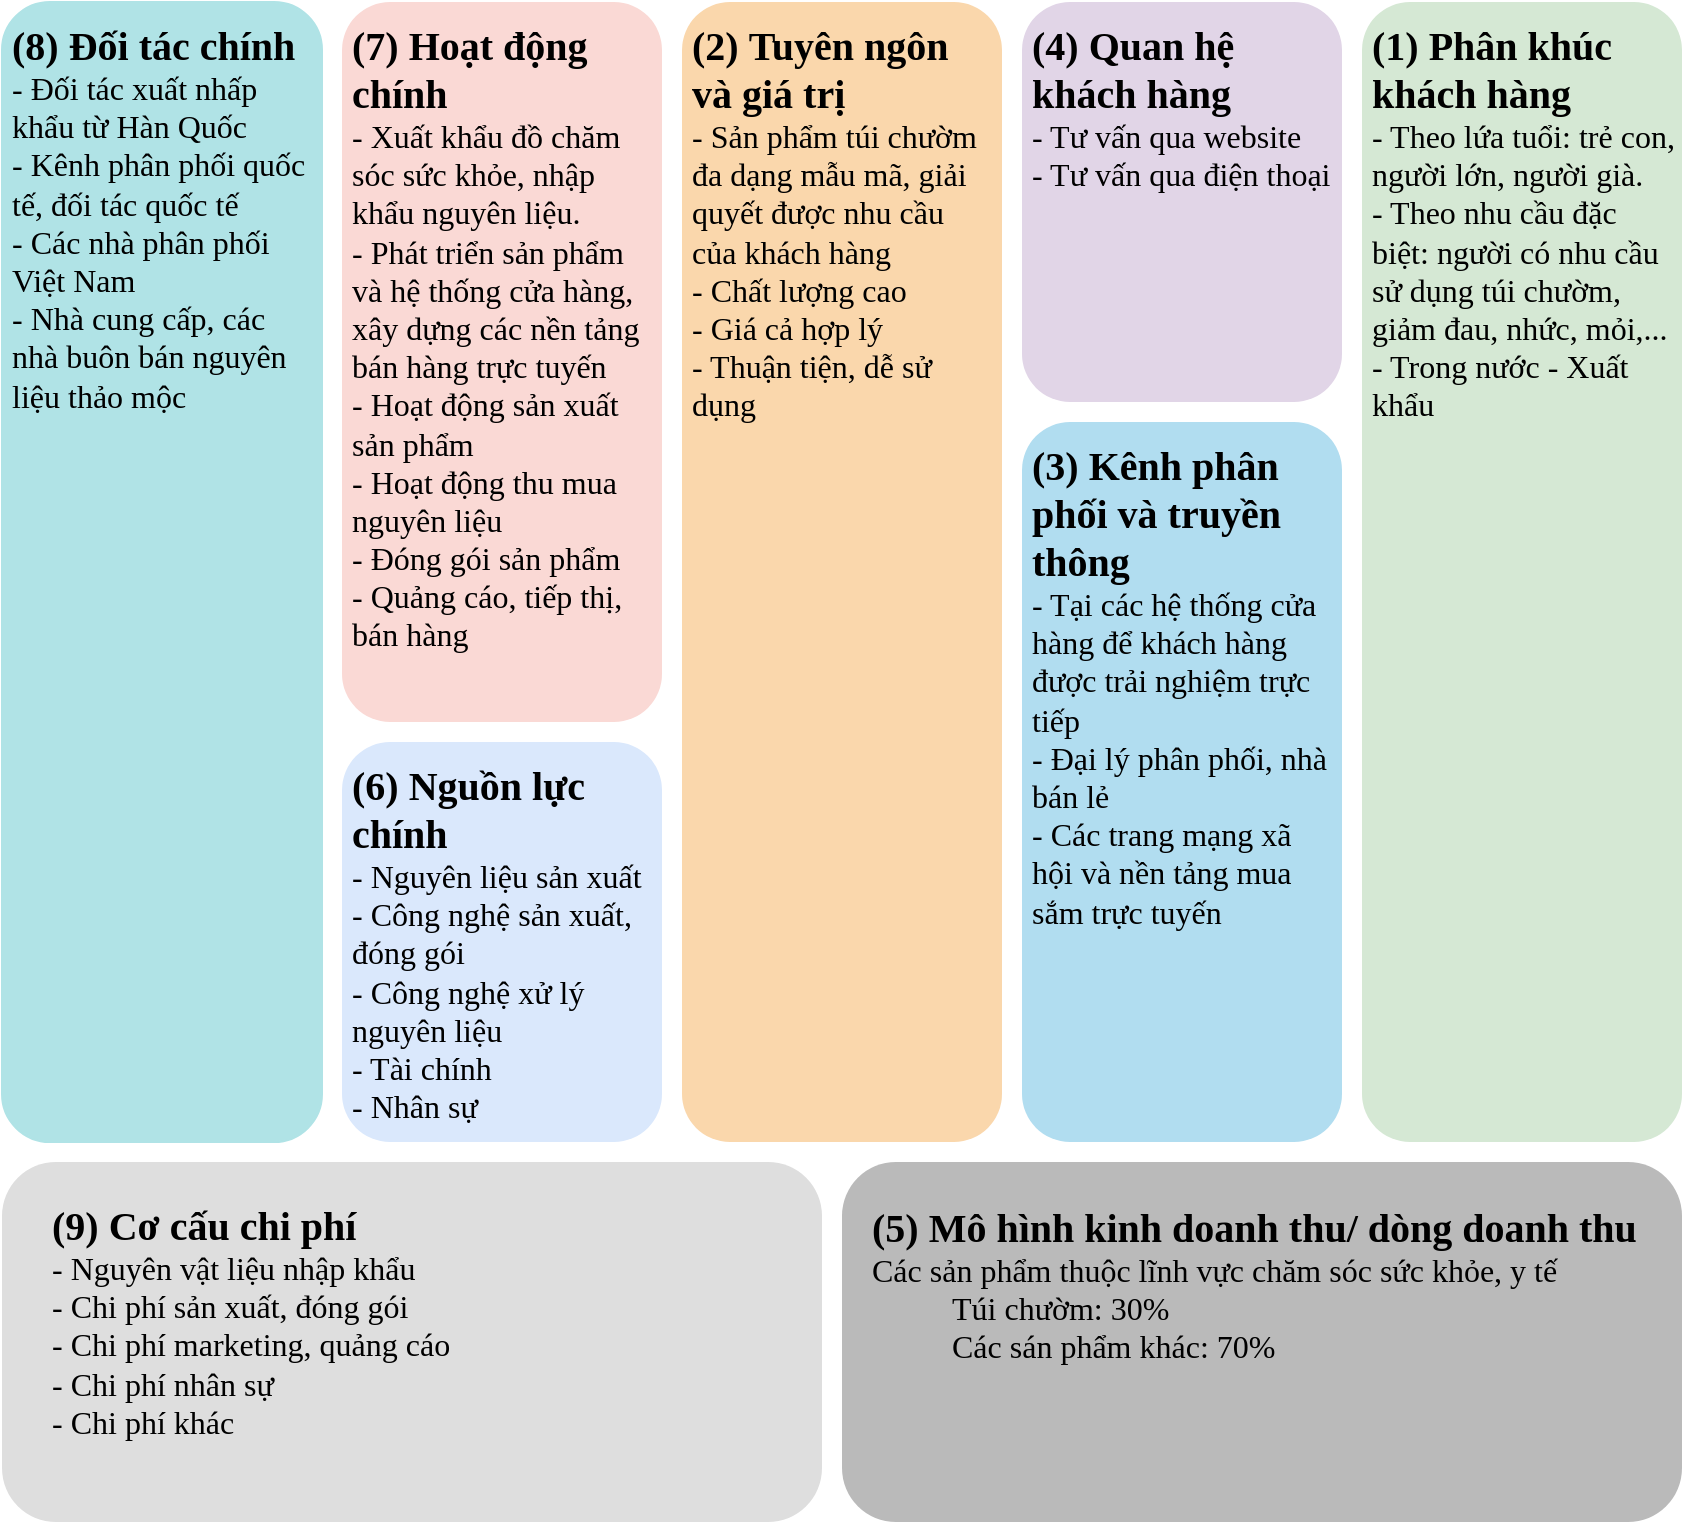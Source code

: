 <mxfile version="22.1.18" type="github">
  <diagram name="Trang-1" id="ue-PVzVK6_c3LgEE7neb">
    <mxGraphModel dx="746" dy="459" grid="1" gridSize="10" guides="1" tooltips="1" connect="1" arrows="1" fold="1" page="1" pageScale="1" pageWidth="1654" pageHeight="2336" math="0" shadow="0">
      <root>
        <mxCell id="0" />
        <mxCell id="1" parent="0" />
        <mxCell id="c03SfvyZEpFK4PKsJmks-2" value="" style="rounded=1;whiteSpace=wrap;html=1;fillColor=#b0e3e6;strokeColor=#b0e3e6;align=left;" vertex="1" parent="1">
          <mxGeometry x="80" y="80" width="160" height="570" as="geometry" />
        </mxCell>
        <mxCell id="c03SfvyZEpFK4PKsJmks-7" value="&lt;b style=&quot;&quot;&gt;&lt;font style=&quot;&quot;&gt;&lt;font style=&quot;font-size: 20px;&quot;&gt;(8) Đối tác chính&lt;/font&gt;&lt;/font&gt;&lt;/b&gt;&lt;br style=&quot;font-size: 16px;&quot;&gt;- Đối tác xuất nhấp khẩu từ Hàn Quốc&lt;br style=&quot;font-size: 16px;&quot;&gt;- Kênh phân phối quốc tế, đối tác quốc tế&lt;br style=&quot;font-size: 16px;&quot;&gt;- Các nhà phân phối Việt Nam&lt;br style=&quot;font-size: 16px;&quot;&gt;- Nhà cung cấp, các nhà buôn bán nguyên liệu thảo mộc&lt;br style=&quot;font-size: 16px;&quot;&gt;&lt;br style=&quot;font-size: 16px;&quot;&gt;&lt;br style=&quot;font-size: 16px;&quot;&gt;&lt;br style=&quot;font-size: 16px;&quot;&gt;&lt;br style=&quot;font-size: 16px;&quot;&gt;&lt;br style=&quot;font-size: 16px;&quot;&gt;&lt;br style=&quot;font-size: 16px;&quot;&gt;&lt;br style=&quot;font-size: 16px;&quot;&gt;" style="text;html=1;strokeColor=none;fillColor=none;spacing=5;spacingTop=-20;whiteSpace=wrap;overflow=hidden;rounded=0;fontFamily=Times New Roman;fontSize=16;" vertex="1" parent="1">
          <mxGeometry x="80" y="100" width="160" height="380" as="geometry" />
        </mxCell>
        <mxCell id="c03SfvyZEpFK4PKsJmks-8" value="" style="rounded=1;whiteSpace=wrap;html=1;fillColor=#fad9d5;strokeColor=none;align=left;" vertex="1" parent="1">
          <mxGeometry x="250" y="80" width="160" height="360" as="geometry" />
        </mxCell>
        <mxCell id="c03SfvyZEpFK4PKsJmks-9" value="" style="rounded=1;whiteSpace=wrap;html=1;fillColor=#dae8fc;strokeColor=none;align=left;gradientDirection=south;" vertex="1" parent="1">
          <mxGeometry x="250" y="450" width="160" height="200" as="geometry" />
        </mxCell>
        <mxCell id="c03SfvyZEpFK4PKsJmks-12" value="" style="rounded=1;whiteSpace=wrap;html=1;fillColor=#fad7ac;strokeColor=none;align=left;" vertex="1" parent="1">
          <mxGeometry x="420" y="80" width="160" height="570" as="geometry" />
        </mxCell>
        <mxCell id="c03SfvyZEpFK4PKsJmks-14" value="" style="rounded=1;whiteSpace=wrap;html=1;fillColor=#e1d5e7;strokeColor=none;align=left;" vertex="1" parent="1">
          <mxGeometry x="590" y="80" width="160" height="200" as="geometry" />
        </mxCell>
        <mxCell id="c03SfvyZEpFK4PKsJmks-15" value="" style="rounded=1;whiteSpace=wrap;html=1;fillColor=#b1ddf0;strokeColor=none;align=left;" vertex="1" parent="1">
          <mxGeometry x="590" y="290" width="160" height="360" as="geometry" />
        </mxCell>
        <mxCell id="c03SfvyZEpFK4PKsJmks-16" value="" style="rounded=1;whiteSpace=wrap;html=1;fillColor=#d5e8d4;strokeColor=none;align=left;" vertex="1" parent="1">
          <mxGeometry x="760" y="80" width="160" height="570" as="geometry" />
        </mxCell>
        <mxCell id="c03SfvyZEpFK4PKsJmks-20" value="" style="rounded=1;whiteSpace=wrap;html=1;fillColor=#DEDEDE;strokeColor=none;align=left;gradientDirection=south;fontColor=#333333;" vertex="1" parent="1">
          <mxGeometry x="80" y="660" width="410" height="180" as="geometry" />
        </mxCell>
        <mxCell id="c03SfvyZEpFK4PKsJmks-21" value="" style="rounded=1;whiteSpace=wrap;html=1;fillColor=#BABABA;strokeColor=none;align=left;gradientDirection=south;fontColor=#ffffff;" vertex="1" parent="1">
          <mxGeometry x="500" y="660" width="420" height="180" as="geometry" />
        </mxCell>
        <mxCell id="c03SfvyZEpFK4PKsJmks-22" value="&lt;b style=&quot;&quot;&gt;&lt;font style=&quot;font-size: 20px;&quot;&gt;(9) Cơ cấu chi phí&lt;/font&gt;&lt;br style=&quot;font-size: 16px;&quot;&gt;&lt;/b&gt;&lt;span style=&quot;background-color: initial; font-size: 16px;&quot;&gt;- Nguyên vật liệu nhập khẩu&lt;br style=&quot;font-size: 16px;&quot;&gt;&lt;/span&gt;&lt;span style=&quot;background-color: initial; font-size: 16px;&quot;&gt;- Chi phí sản xuất, đóng gói&lt;br style=&quot;font-size: 16px;&quot;&gt;&lt;/span&gt;&lt;span style=&quot;background-color: initial; font-size: 16px;&quot;&gt;- Chi phí marketing, quảng cáo&lt;br style=&quot;font-size: 16px;&quot;&gt;&lt;/span&gt;&lt;span style=&quot;background-color: initial; font-size: 16px;&quot;&gt;- Chi phí nhân sự&lt;br style=&quot;font-size: 16px;&quot;&gt;&lt;/span&gt;&lt;span style=&quot;background-color: initial; font-size: 16px;&quot;&gt;- Chi phí khác&lt;/span&gt;&lt;span style=&quot;background-color: initial; font-size: 16px;&quot;&gt;&lt;br style=&quot;font-size: 16px;&quot;&gt;&lt;/span&gt;&lt;p role=&quot;presentation&quot; class=&quot;MsoNormal&quot; style=&quot;font-size: 16px;&quot;&gt;&lt;/p&gt;" style="text;html=1;strokeColor=none;fillColor=none;spacing=5;spacingTop=-20;whiteSpace=wrap;overflow=hidden;rounded=0;fontFamily=Times New Roman;fontSize=16;" vertex="1" parent="1">
          <mxGeometry x="100" y="690" width="400" height="120" as="geometry" />
        </mxCell>
        <mxCell id="c03SfvyZEpFK4PKsJmks-23" value="&lt;h1 style=&quot;font-size: 16px;&quot;&gt;&lt;/h1&gt;&lt;b style=&quot;font-size: 20px;&quot;&gt;&lt;span style=&quot;&quot;&gt;(5)&amp;nbsp;&lt;/span&gt;Mô hình kinh doanh thu/ dòng doanh thu&lt;/b&gt;&lt;span style=&quot;background-color: initial; font-size: 16px;&quot;&gt;&lt;br style=&quot;font-size: 16px;&quot;&gt;Các sản phẩm thuộc lĩnh vực chăm sóc sức khỏe, y tế&lt;br style=&quot;font-size: 16px;&quot;&gt;&lt;/span&gt;&lt;blockquote style=&quot;margin: 0px 0px 0px 40px; border: none; padding: 0px; font-size: 16px;&quot;&gt;&lt;span style=&quot;background-color: initial; font-size: 16px;&quot;&gt;Túi chườm: 30%&lt;/span&gt;&lt;/blockquote&gt;&lt;blockquote style=&quot;margin: 0px 0px 0px 40px; border: none; padding: 0px; font-size: 16px;&quot;&gt;&lt;span style=&quot;background-color: initial; font-size: 16px;&quot;&gt;Các sán phẩm khác: 70%&lt;/span&gt;&lt;/blockquote&gt;&lt;p role=&quot;presentation&quot; class=&quot;MsoNormal&quot; style=&quot;font-size: 16px;&quot;&gt;&lt;/p&gt;&lt;p role=&quot;presentation&quot; class=&quot;MsoNormal&quot; style=&quot;font-size: 16px;&quot;&gt;&lt;/p&gt;&lt;p role=&quot;presentation&quot; class=&quot;MsoNormal&quot; style=&quot;font-size: 16px;&quot;&gt;&lt;/p&gt;&lt;p style=&quot;font-size: 16px;&quot;&gt;&lt;br style=&quot;font-size: 16px;&quot;&gt;&lt;br style=&quot;font-size: 16px;&quot;&gt;&lt;br style=&quot;font-size: 16px;&quot;&gt;&lt;br style=&quot;font-size: 16px;&quot;&gt;&lt;br style=&quot;font-size: 16px;&quot;&gt;&lt;br style=&quot;font-size: 16px;&quot;&gt;&lt;br style=&quot;font-size: 16px;&quot;&gt;&lt;br style=&quot;font-size: 16px;&quot;&gt;&lt;span style=&quot;text-decoration-skip-ink: none; font-size: 16px;&quot;&gt;&lt;/span&gt;&lt;/p&gt;&lt;p role=&quot;presentation&quot; class=&quot;MsoNormal&quot; style=&quot;font-size: 16px;&quot;&gt;&lt;/p&gt;" style="text;html=1;strokeColor=none;fillColor=none;spacing=5;spacingTop=-20;whiteSpace=wrap;overflow=hidden;rounded=0;fontSize=16;fontFamily=Times New Roman;" vertex="1" parent="1">
          <mxGeometry x="510" y="680" width="400" height="120" as="geometry" />
        </mxCell>
        <mxCell id="c03SfvyZEpFK4PKsJmks-27" value="&lt;b style=&quot;&quot;&gt;&lt;font style=&quot;&quot;&gt;&lt;font style=&quot;font-size: 20px;&quot;&gt;(7)&amp;nbsp;Hoạt động chính&lt;/font&gt;&lt;/font&gt;&lt;/b&gt;&lt;br style=&quot;font-size: 16px;&quot;&gt;- Xuất khẩu đồ chăm sóc sức khỏe, nhập khẩu nguyên liệu.&lt;br style=&quot;font-size: 16px;&quot;&gt;- Phát triển sản phẩm và hệ thống cửa hàng, xây dựng các nền tảng bán hàng trực tuyến&lt;br style=&quot;font-size: 16px;&quot;&gt;- Hoạt động sản xuất sản phẩm&amp;nbsp;&lt;br style=&quot;font-size: 16px;&quot;&gt;- Hoạt động thu mua nguyên liệu&amp;nbsp;&lt;br style=&quot;font-size: 16px;&quot;&gt;- Đóng gói sản phẩm&lt;br style=&quot;font-size: 16px;&quot;&gt;- Quảng cáo, tiếp thị, bán hàng" style="text;html=1;strokeColor=none;fillColor=none;spacing=5;spacingTop=-20;whiteSpace=wrap;overflow=hidden;rounded=0;fontSize=16;fontFamily=Times New Roman;" vertex="1" parent="1">
          <mxGeometry x="250" y="100" width="160" height="320" as="geometry" />
        </mxCell>
        <mxCell id="c03SfvyZEpFK4PKsJmks-28" value="&lt;b style=&quot;font-size: 20px;&quot;&gt;&lt;span style=&quot;&quot;&gt;&lt;font style=&quot;font-size: 20px;&quot;&gt;(6)&amp;nbsp;&lt;/font&gt;&lt;/span&gt;Nguồn lực chính&lt;/b&gt;&lt;br style=&quot;font-size: 16px;&quot;&gt;&lt;span style=&quot;background-color: initial; font-size: 16px;&quot;&gt;- Nguyên liệu sản xuất&lt;br style=&quot;font-size: 16px;&quot;&gt;&lt;/span&gt;&lt;span style=&quot;background-color: initial; font-size: 16px;&quot;&gt;- Công nghệ sản xuất, đóng gói&lt;br style=&quot;font-size: 16px;&quot;&gt;&lt;/span&gt;&lt;span style=&quot;background-color: initial; font-size: 16px;&quot;&gt;- Công nghệ xử lý nguyên liệu&lt;br style=&quot;font-size: 16px;&quot;&gt;&lt;/span&gt;&lt;span style=&quot;background-color: initial; font-size: 16px;&quot;&gt;- Tài chính&amp;nbsp;&lt;br style=&quot;font-size: 16px;&quot;&gt;&lt;/span&gt;&lt;span style=&quot;background-color: initial; font-size: 16px;&quot;&gt;- Nhân sự&lt;/span&gt;&lt;span style=&quot;background-color: initial; font-size: 16px;&quot;&gt;&lt;br style=&quot;font-size: 16px;&quot;&gt;&lt;/span&gt;&lt;p role=&quot;presentation&quot; class=&quot;MsoNormal&quot; style=&quot;font-size: 16px;&quot;&gt;&lt;/p&gt;&lt;br style=&quot;font-size: 16px;&quot;&gt;&lt;br style=&quot;font-size: 16px;&quot;&gt;&lt;span style=&quot;text-decoration-skip-ink: none; font-size: 16px;&quot;&gt;&lt;/span&gt;" style="text;html=1;strokeColor=none;fillColor=none;spacing=5;spacingTop=-20;whiteSpace=wrap;overflow=hidden;rounded=0;fontSize=16;fontFamily=Times New Roman;" vertex="1" parent="1">
          <mxGeometry x="250" y="470" width="160" height="180" as="geometry" />
        </mxCell>
        <mxCell id="c03SfvyZEpFK4PKsJmks-29" value="&lt;b style=&quot;&quot;&gt;&lt;font style=&quot;font-size: 20px;&quot;&gt;(2)&amp;nbsp;Tuyên ngôn và giá trị&lt;/font&gt;&lt;/b&gt;&lt;br style=&quot;font-size: 16px;&quot;&gt;&lt;span style=&quot;background-color: initial; font-size: 16px;&quot;&gt;- Sản phẩm túi chườm đa dạng mẫu mã, giải quyết được nhu cầu của khách hàng&lt;br style=&quot;font-size: 16px;&quot;&gt;&lt;/span&gt;&lt;span style=&quot;background-color: initial; font-size: 16px;&quot;&gt;- Chất lượng cao&lt;br style=&quot;font-size: 16px;&quot;&gt;&lt;/span&gt;&lt;span style=&quot;background-color: initial; font-size: 16px;&quot;&gt;- Giá cả hợp lý&lt;br style=&quot;font-size: 16px;&quot;&gt;&lt;/span&gt;&lt;span style=&quot;background-color: initial; font-size: 16px;&quot;&gt;- Thuận tiện, dễ sử dụng&lt;/span&gt;&lt;span style=&quot;background-color: initial; font-size: 16px;&quot;&gt;&lt;br style=&quot;font-size: 16px;&quot;&gt;&lt;/span&gt;&lt;p role=&quot;presentation&quot; class=&quot;MsoNormal&quot; style=&quot;font-size: 16px;&quot;&gt;&lt;/p&gt;&lt;br style=&quot;font-size: 16px;&quot;&gt;&lt;br style=&quot;font-size: 16px;&quot;&gt;&lt;span style=&quot;text-decoration-skip-ink: none; font-size: 16px;&quot;&gt;&lt;/span&gt;" style="text;html=1;strokeColor=none;fillColor=none;spacing=5;spacingTop=-20;whiteSpace=wrap;overflow=hidden;rounded=0;fontFamily=Times New Roman;fontSize=16;" vertex="1" parent="1">
          <mxGeometry x="420" y="100" width="160" height="330" as="geometry" />
        </mxCell>
        <mxCell id="c03SfvyZEpFK4PKsJmks-30" value="&lt;b style=&quot;font-size: 20px;&quot;&gt;&lt;span style=&quot;&quot;&gt;&lt;font style=&quot;font-size: 20px;&quot;&gt;(3)&amp;nbsp;&lt;/font&gt;&lt;/span&gt;Kênh phân phối và truyền thông&lt;/b&gt;&lt;br style=&quot;font-size: 16px;&quot;&gt;&lt;span style=&quot;background-color: initial; font-size: 16px;&quot;&gt;- Tại các hệ thống cửa hàng để khách hàng được trải nghiệm trực tiếp&lt;br style=&quot;font-size: 16px;&quot;&gt;&lt;/span&gt;&lt;span style=&quot;background-color: initial; font-size: 16px;&quot;&gt;- Đại lý&amp;nbsp;&lt;/span&gt;&lt;span style=&quot;background-color: initial; font-size: 16px;&quot;&gt;phân phối, nhà bán lẻ&lt;br style=&quot;font-size: 16px;&quot;&gt;&lt;/span&gt;&lt;span style=&quot;background-color: initial; font-size: 16px;&quot;&gt;- Các&amp;nbsp;&lt;/span&gt;&lt;span style=&quot;background-color: initial; font-size: 16px;&quot;&gt;trang mạng xã hội và nền tảng mua sắm trực tuyến&lt;/span&gt;&lt;span style=&quot;background-color: initial; font-size: 16px;&quot;&gt;&lt;br style=&quot;font-size: 16px;&quot;&gt;&lt;/span&gt;&lt;br style=&quot;font-size: 16px;&quot;&gt;&lt;br style=&quot;font-size: 16px;&quot;&gt;&lt;span style=&quot;text-decoration-skip-ink: none; font-size: 16px;&quot;&gt;&lt;/span&gt;&lt;br style=&quot;font-size: 16px;&quot;&gt;&lt;span style=&quot;text-decoration-skip-ink: none; font-size: 16px;&quot;&gt;&lt;/span&gt;" style="text;html=1;strokeColor=none;fillColor=none;spacing=5;spacingTop=-20;whiteSpace=wrap;overflow=hidden;rounded=0;fontFamily=Times New Roman;fontSize=16;" vertex="1" parent="1">
          <mxGeometry x="590" y="310" width="160" height="280" as="geometry" />
        </mxCell>
        <mxCell id="c03SfvyZEpFK4PKsJmks-31" value="&lt;b style=&quot;font-size: 20px;&quot;&gt;&lt;span style=&quot;&quot;&gt;&lt;span style=&quot;&quot;&gt;&lt;font style=&quot;font-size: 20px;&quot;&gt;(4)&amp;nbsp;&lt;/font&gt;&lt;/span&gt;&lt;/span&gt;Quan hệ khách hàng&lt;/b&gt;&lt;br style=&quot;font-size: 16px;&quot;&gt;&lt;span style=&quot;background-color: initial; font-size: 16px;&quot;&gt;- Tư vấn qua website&lt;/span&gt;&lt;br style=&quot;font-size: 16px;&quot;&gt;&lt;span style=&quot;background-color: initial; font-size: 16px;&quot;&gt;- Tư vấn&amp;nbsp;&lt;/span&gt;&lt;span style=&quot;background-color: initial; font-size: 16px;&quot;&gt;qua điện thoại&lt;/span&gt;&lt;span style=&quot;background-color: initial; font-size: 16px;&quot;&gt;&lt;br style=&quot;font-size: 16px;&quot;&gt;&lt;/span&gt;&lt;br style=&quot;font-size: 16px;&quot;&gt;&lt;br style=&quot;font-size: 16px;&quot;&gt;&lt;span style=&quot;text-decoration-skip-ink: none; font-size: 16px;&quot;&gt;&lt;/span&gt;&lt;br style=&quot;font-size: 16px;&quot;&gt;&lt;span style=&quot;text-decoration-skip-ink: none; font-size: 16px;&quot;&gt;&lt;/span&gt;&lt;br style=&quot;font-size: 16px;&quot;&gt;&lt;span style=&quot;text-decoration-skip-ink: none; font-size: 16px;&quot;&gt;&lt;/span&gt;" style="text;html=1;strokeColor=none;fillColor=none;spacing=5;spacingTop=-20;whiteSpace=wrap;overflow=hidden;rounded=0;fontFamily=Times New Roman;fontSize=16;" vertex="1" parent="1">
          <mxGeometry x="590" y="100" width="160" height="110" as="geometry" />
        </mxCell>
        <mxCell id="c03SfvyZEpFK4PKsJmks-32" value="&lt;b style=&quot;font-size: 20px;&quot;&gt;&lt;span style=&quot;&quot;&gt;&lt;span style=&quot;&quot;&gt;&lt;span style=&quot;&quot;&gt;&lt;font style=&quot;font-size: 20px;&quot;&gt;(1)&amp;nbsp;&lt;/font&gt;&lt;/span&gt;&lt;/span&gt;&lt;/span&gt;Phân khúc khách hàng&lt;/b&gt;&lt;br style=&quot;font-size: 16px;&quot;&gt;&lt;span style=&quot;background-color: initial; font-size: 16px;&quot;&gt;- Theo lứa tuổi: trẻ con, người lớn, người già.&lt;br style=&quot;font-size: 16px;&quot;&gt;&lt;/span&gt;&lt;span style=&quot;background-color: initial; font-size: 16px;&quot;&gt;- Theo nhu cầu đặc biệt: người có nhu cầu sử dụng túi chườm, giảm đau, nhức, mỏi,...&lt;br style=&quot;font-size: 16px;&quot;&gt;&lt;/span&gt;&lt;span style=&quot;background-color: initial; font-size: 16px;&quot;&gt;- Trong nước - Xuất khẩu&lt;/span&gt;&lt;span style=&quot;background-color: initial; font-size: 16px;&quot;&gt;&lt;br style=&quot;font-size: 16px;&quot;&gt;&lt;/span&gt;&lt;p role=&quot;presentation&quot; class=&quot;MsoNormal&quot; style=&quot;font-size: 16px;&quot;&gt;&lt;/p&gt;&lt;br style=&quot;font-size: 16px;&quot;&gt;&lt;br style=&quot;font-size: 16px;&quot;&gt;&lt;span style=&quot;text-decoration-skip-ink: none; font-size: 16px;&quot;&gt;&lt;/span&gt;&lt;br style=&quot;font-size: 16px;&quot;&gt;&lt;br style=&quot;font-size: 16px;&quot;&gt;&lt;span style=&quot;text-decoration-skip-ink: none; font-size: 16px;&quot;&gt;&lt;/span&gt;&lt;br style=&quot;font-size: 16px;&quot;&gt;&lt;span style=&quot;text-decoration-skip-ink: none; font-size: 16px;&quot;&gt;&lt;/span&gt;&lt;br style=&quot;font-size: 16px;&quot;&gt;&lt;span style=&quot;text-decoration-skip-ink: none; font-size: 16px;&quot;&gt;&lt;/span&gt;" style="text;html=1;strokeColor=none;fillColor=none;spacing=5;spacingTop=-20;whiteSpace=wrap;overflow=hidden;rounded=0;fontFamily=Times New Roman;fontSize=16;" vertex="1" parent="1">
          <mxGeometry x="760" y="100" width="160" height="320" as="geometry" />
        </mxCell>
      </root>
    </mxGraphModel>
  </diagram>
</mxfile>
